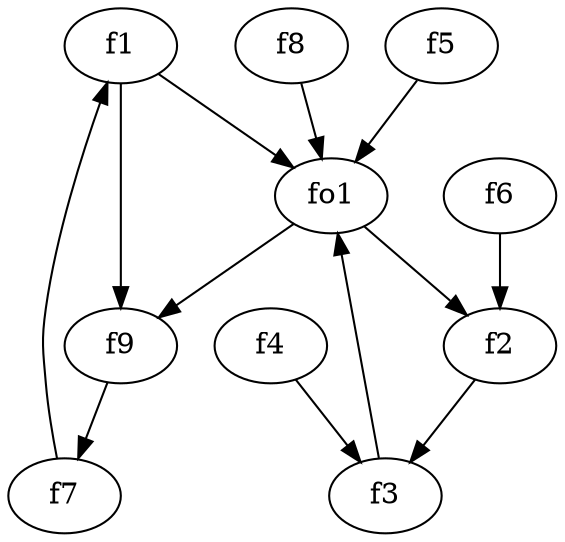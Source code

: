 strict digraph  {
f1;
f2;
f3;
f4;
f5;
f6;
f7;
f8;
f9;
fo1;
f1 -> f9  [weight=2];
f1 -> fo1  [weight=2];
f2 -> f3  [weight=2];
f3 -> fo1  [weight=2];
f4 -> f3  [weight=2];
f5 -> fo1  [weight=2];
f6 -> f2  [weight=2];
f7 -> f1  [weight=2];
f8 -> fo1  [weight=2];
f9 -> f7  [weight=2];
fo1 -> f2  [weight=2];
fo1 -> f9  [weight=2];
}
